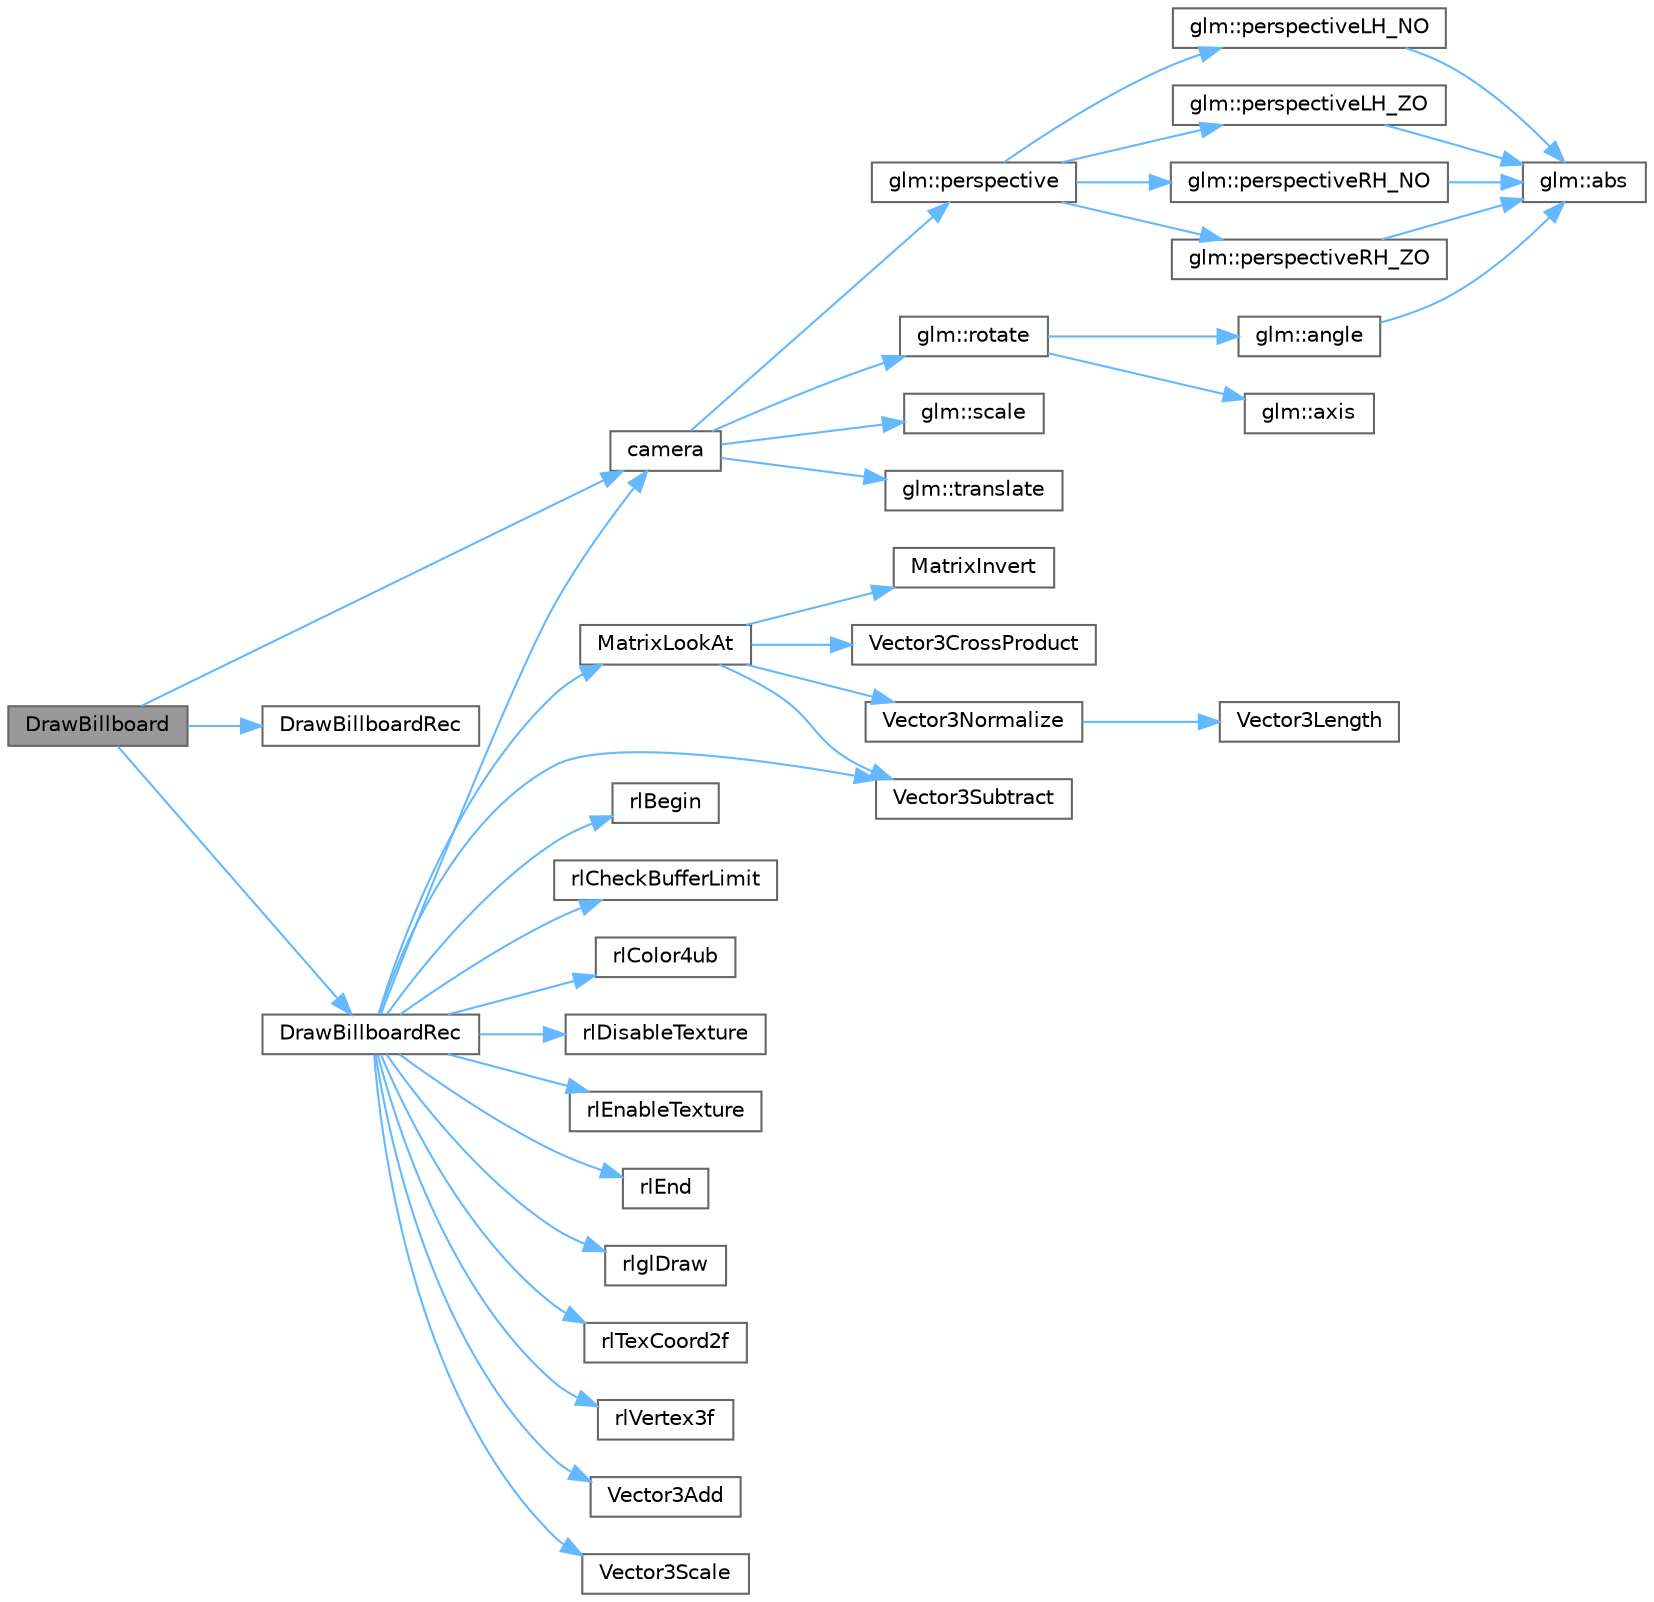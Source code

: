 digraph "DrawBillboard"
{
 // LATEX_PDF_SIZE
  bgcolor="transparent";
  edge [fontname=Helvetica,fontsize=10,labelfontname=Helvetica,labelfontsize=10];
  node [fontname=Helvetica,fontsize=10,shape=box,height=0.2,width=0.4];
  rankdir="LR";
  Node1 [id="Node000001",label="DrawBillboard",height=0.2,width=0.4,color="gray40", fillcolor="grey60", style="filled", fontcolor="black",tooltip=" "];
  Node1 -> Node2 [id="edge38_Node000001_Node000002",color="steelblue1",style="solid",tooltip=" "];
  Node2 [id="Node000002",label="camera",height=0.2,width=0.4,color="grey40", fillcolor="white", style="filled",URL="$_classes_2lib_2glm_2test_2cmake_2test__find__glm_8cpp.html#a8f389d10179adf56cc907127d615c000",tooltip=" "];
  Node2 -> Node3 [id="edge39_Node000002_Node000003",color="steelblue1",style="solid",tooltip=" "];
  Node3 [id="Node000003",label="glm::perspective",height=0.2,width=0.4,color="grey40", fillcolor="white", style="filled",URL="$group__ext__matrix__clip__space.html#ga9e13be491fd69a438c8fda440cf0156e",tooltip=" "];
  Node3 -> Node4 [id="edge40_Node000003_Node000004",color="steelblue1",style="solid",tooltip=" "];
  Node4 [id="Node000004",label="glm::perspectiveLH_NO",height=0.2,width=0.4,color="grey40", fillcolor="white", style="filled",URL="$group__ext__matrix__clip__space.html#gaaf666c22f31e443004f2192706ef4fdc",tooltip=" "];
  Node4 -> Node5 [id="edge41_Node000004_Node000005",color="steelblue1",style="solid",tooltip=" "];
  Node5 [id="Node000005",label="glm::abs",height=0.2,width=0.4,color="grey40", fillcolor="white", style="filled",URL="$group__core__func__common.html#ga439e60a72eadecfeda2df5449c613a64",tooltip=" "];
  Node3 -> Node6 [id="edge42_Node000003_Node000006",color="steelblue1",style="solid",tooltip=" "];
  Node6 [id="Node000006",label="glm::perspectiveLH_ZO",height=0.2,width=0.4,color="grey40", fillcolor="white", style="filled",URL="$group__ext__matrix__clip__space.html#ga947bfc6e136d0a6bc75b8a0fa10f568d",tooltip=" "];
  Node6 -> Node5 [id="edge43_Node000006_Node000005",color="steelblue1",style="solid",tooltip=" "];
  Node3 -> Node7 [id="edge44_Node000003_Node000007",color="steelblue1",style="solid",tooltip=" "];
  Node7 [id="Node000007",label="glm::perspectiveRH_NO",height=0.2,width=0.4,color="grey40", fillcolor="white", style="filled",URL="$group__ext__matrix__clip__space.html#ga68eacfaf3cbfbc7a5465a9a0e4701ce6",tooltip=" "];
  Node7 -> Node5 [id="edge45_Node000007_Node000005",color="steelblue1",style="solid",tooltip=" "];
  Node3 -> Node8 [id="edge46_Node000003_Node000008",color="steelblue1",style="solid",tooltip=" "];
  Node8 [id="Node000008",label="glm::perspectiveRH_ZO",height=0.2,width=0.4,color="grey40", fillcolor="white", style="filled",URL="$group__ext__matrix__clip__space.html#ga703204a33716e0eefc1a6ff383ab62ed",tooltip=" "];
  Node8 -> Node5 [id="edge47_Node000008_Node000005",color="steelblue1",style="solid",tooltip=" "];
  Node2 -> Node9 [id="edge48_Node000002_Node000009",color="steelblue1",style="solid",tooltip=" "];
  Node9 [id="Node000009",label="glm::rotate",height=0.2,width=0.4,color="grey40", fillcolor="white", style="filled",URL="$group__ext__matrix__transform.html#ga42613eb0c7deb5f5188fc159df6c8950",tooltip=" "];
  Node9 -> Node10 [id="edge49_Node000009_Node000010",color="steelblue1",style="solid",tooltip=" "];
  Node10 [id="Node000010",label="glm::angle",height=0.2,width=0.4,color="grey40", fillcolor="white", style="filled",URL="$group__ext__quaternion__trigonometric.html#ga8aa248b31d5ade470c87304df5eb7bd8",tooltip=" "];
  Node10 -> Node5 [id="edge50_Node000010_Node000005",color="steelblue1",style="solid",tooltip=" "];
  Node9 -> Node11 [id="edge51_Node000009_Node000011",color="steelblue1",style="solid",tooltip=" "];
  Node11 [id="Node000011",label="glm::axis",height=0.2,width=0.4,color="grey40", fillcolor="white", style="filled",URL="$group__ext__quaternion__trigonometric.html#gac2b65b953ea72827e172fc39035964a7",tooltip=" "];
  Node2 -> Node12 [id="edge52_Node000002_Node000012",color="steelblue1",style="solid",tooltip=" "];
  Node12 [id="Node000012",label="glm::scale",height=0.2,width=0.4,color="grey40", fillcolor="white", style="filled",URL="$group__ext__matrix__transform.html#gaae2f8b2080622b24b85e1096748599b6",tooltip=" "];
  Node2 -> Node13 [id="edge53_Node000002_Node000013",color="steelblue1",style="solid",tooltip=" "];
  Node13 [id="Node000013",label="glm::translate",height=0.2,width=0.4,color="grey40", fillcolor="white", style="filled",URL="$group__ext__matrix__transform.html#ga67d8473d6b293d1bb2b4eaf249795cab",tooltip=" "];
  Node1 -> Node14 [id="edge54_Node000001_Node000014",color="steelblue1",style="solid",tooltip=" "];
  Node14 [id="Node000014",label="DrawBillboardRec",height=0.2,width=0.4,color="grey40", fillcolor="white", style="filled",URL="$_classes_2lib_2rmodels_8c.html#a0fb8e8e110d410452381595d148932c2",tooltip=" "];
  Node1 -> Node15 [id="edge55_Node000001_Node000015",color="steelblue1",style="solid",tooltip=" "];
  Node15 [id="Node000015",label="DrawBillboardRec",height=0.2,width=0.4,color="grey40", fillcolor="white", style="filled",URL="$_classes_2lib_2raylib_2src_2models_8c.html#a74498df5d7e379ecfe9d9515d210783f",tooltip=" "];
  Node15 -> Node2 [id="edge56_Node000015_Node000002",color="steelblue1",style="solid",tooltip=" "];
  Node15 -> Node16 [id="edge57_Node000015_Node000016",color="steelblue1",style="solid",tooltip=" "];
  Node16 [id="Node000016",label="MatrixLookAt",height=0.2,width=0.4,color="grey40", fillcolor="white", style="filled",URL="$_classes_2lib_2raylib_2src_2raymath_8h.html#aa5e02c87229c2497da3932b0e7340cd9",tooltip=" "];
  Node16 -> Node17 [id="edge58_Node000016_Node000017",color="steelblue1",style="solid",tooltip=" "];
  Node17 [id="Node000017",label="MatrixInvert",height=0.2,width=0.4,color="grey40", fillcolor="white", style="filled",URL="$_classes_2lib_2raylib_2src_2raymath_8h.html#a183096baaafa38f55e199d771aa30d25",tooltip=" "];
  Node16 -> Node18 [id="edge59_Node000016_Node000018",color="steelblue1",style="solid",tooltip=" "];
  Node18 [id="Node000018",label="Vector3CrossProduct",height=0.2,width=0.4,color="grey40", fillcolor="white", style="filled",URL="$_classes_2lib_2raylib_2src_2raymath_8h.html#a3bf0ab88b92ca0b1a80c570106e19ddb",tooltip=" "];
  Node16 -> Node19 [id="edge60_Node000016_Node000019",color="steelblue1",style="solid",tooltip=" "];
  Node19 [id="Node000019",label="Vector3Normalize",height=0.2,width=0.4,color="grey40", fillcolor="white", style="filled",URL="$_classes_2lib_2raylib_2src_2raymath_8h.html#ac5fa29124068e3254305bea68ec5da49",tooltip=" "];
  Node19 -> Node20 [id="edge61_Node000019_Node000020",color="steelblue1",style="solid",tooltip=" "];
  Node20 [id="Node000020",label="Vector3Length",height=0.2,width=0.4,color="grey40", fillcolor="white", style="filled",URL="$_classes_2lib_2raylib_2src_2raymath_8h.html#abda0658a26f2e98d1c07f1126e130e46",tooltip=" "];
  Node16 -> Node21 [id="edge62_Node000016_Node000021",color="steelblue1",style="solid",tooltip=" "];
  Node21 [id="Node000021",label="Vector3Subtract",height=0.2,width=0.4,color="grey40", fillcolor="white", style="filled",URL="$_classes_2lib_2raylib_2src_2raymath_8h.html#a62a5234e94fb75062e98c4733806fa0f",tooltip=" "];
  Node15 -> Node22 [id="edge63_Node000015_Node000022",color="steelblue1",style="solid",tooltip=" "];
  Node22 [id="Node000022",label="rlBegin",height=0.2,width=0.4,color="grey40", fillcolor="white", style="filled",URL="$_classes_2lib_2raylib_2src_2rlgl_8h.html#a9b5d5ccff4766025b1c4503f9abb958c",tooltip=" "];
  Node15 -> Node23 [id="edge64_Node000015_Node000023",color="steelblue1",style="solid",tooltip=" "];
  Node23 [id="Node000023",label="rlCheckBufferLimit",height=0.2,width=0.4,color="grey40", fillcolor="white", style="filled",URL="$_classes_2lib_2raylib_2src_2rlgl_8h.html#a10ce05e6d88610f0df12521f367e2621",tooltip=" "];
  Node15 -> Node24 [id="edge65_Node000015_Node000024",color="steelblue1",style="solid",tooltip=" "];
  Node24 [id="Node000024",label="rlColor4ub",height=0.2,width=0.4,color="grey40", fillcolor="white", style="filled",URL="$_classes_2lib_2raylib_2src_2rlgl_8h.html#acde23fe95db450a4e52a1032ce800a39",tooltip=" "];
  Node15 -> Node25 [id="edge66_Node000015_Node000025",color="steelblue1",style="solid",tooltip=" "];
  Node25 [id="Node000025",label="rlDisableTexture",height=0.2,width=0.4,color="grey40", fillcolor="white", style="filled",URL="$_classes_2lib_2raylib_2src_2rlgl_8h.html#a532bbface0899d06f6d74eff34052648",tooltip=" "];
  Node15 -> Node26 [id="edge67_Node000015_Node000026",color="steelblue1",style="solid",tooltip=" "];
  Node26 [id="Node000026",label="rlEnableTexture",height=0.2,width=0.4,color="grey40", fillcolor="white", style="filled",URL="$_classes_2lib_2raylib_2src_2rlgl_8h.html#a2bc666e0e22b25b1844f6018cbc5f962",tooltip=" "];
  Node15 -> Node27 [id="edge68_Node000015_Node000027",color="steelblue1",style="solid",tooltip=" "];
  Node27 [id="Node000027",label="rlEnd",height=0.2,width=0.4,color="grey40", fillcolor="white", style="filled",URL="$_classes_2lib_2raylib_2src_2rlgl_8h.html#a19048aba72ae93e44ba38ad39cbeea3c",tooltip=" "];
  Node15 -> Node28 [id="edge69_Node000015_Node000028",color="steelblue1",style="solid",tooltip=" "];
  Node28 [id="Node000028",label="rlglDraw",height=0.2,width=0.4,color="grey40", fillcolor="white", style="filled",URL="$_classes_2lib_2raylib_2src_2rlgl_8h.html#a09c1d3b2838d4bc10deeb406acdeb2fe",tooltip=" "];
  Node15 -> Node29 [id="edge70_Node000015_Node000029",color="steelblue1",style="solid",tooltip=" "];
  Node29 [id="Node000029",label="rlTexCoord2f",height=0.2,width=0.4,color="grey40", fillcolor="white", style="filled",URL="$_classes_2lib_2raylib_2src_2rlgl_8h.html#aa68cc0d16f2e048156e0cc6053037ba3",tooltip=" "];
  Node15 -> Node30 [id="edge71_Node000015_Node000030",color="steelblue1",style="solid",tooltip=" "];
  Node30 [id="Node000030",label="rlVertex3f",height=0.2,width=0.4,color="grey40", fillcolor="white", style="filled",URL="$_classes_2lib_2raylib_2src_2rlgl_8h.html#a5912b8882c7a10ad020ecfbcc8850877",tooltip=" "];
  Node15 -> Node31 [id="edge72_Node000015_Node000031",color="steelblue1",style="solid",tooltip=" "];
  Node31 [id="Node000031",label="Vector3Add",height=0.2,width=0.4,color="grey40", fillcolor="white", style="filled",URL="$_classes_2lib_2raylib_2src_2raymath_8h.html#a37c5fd6c1eceec5444b159d928383fed",tooltip=" "];
  Node15 -> Node32 [id="edge73_Node000015_Node000032",color="steelblue1",style="solid",tooltip=" "];
  Node32 [id="Node000032",label="Vector3Scale",height=0.2,width=0.4,color="grey40", fillcolor="white", style="filled",URL="$_classes_2lib_2raylib_2src_2raymath_8h.html#a53cac3c57f3348e00ee8f02ecfd4e16b",tooltip=" "];
  Node15 -> Node21 [id="edge74_Node000015_Node000021",color="steelblue1",style="solid",tooltip=" "];
}
